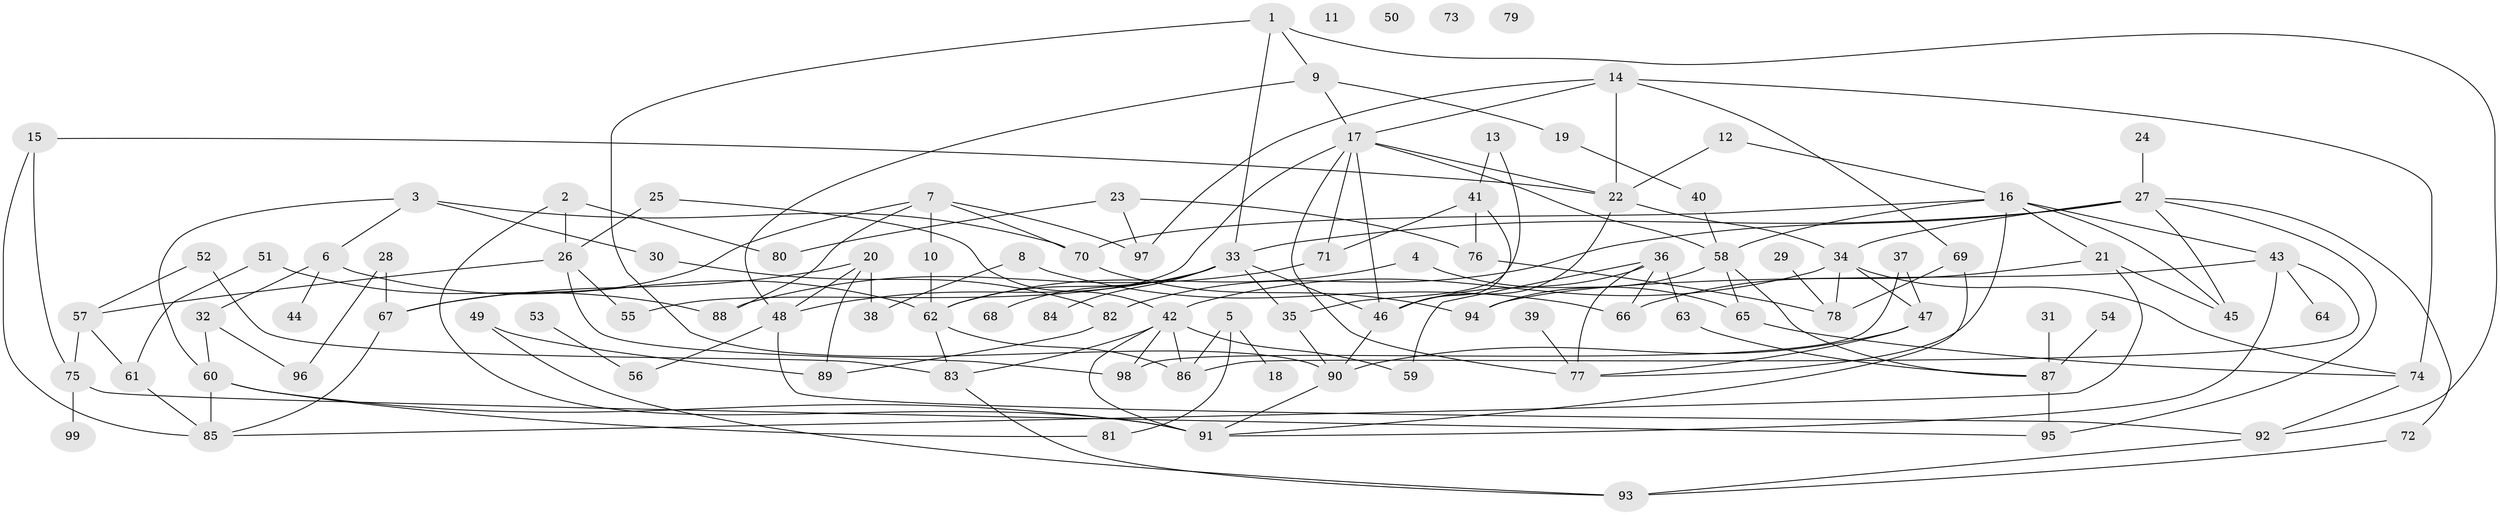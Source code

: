 // Generated by graph-tools (version 1.1) at 2025/33/03/09/25 02:33:24]
// undirected, 99 vertices, 159 edges
graph export_dot {
graph [start="1"]
  node [color=gray90,style=filled];
  1;
  2;
  3;
  4;
  5;
  6;
  7;
  8;
  9;
  10;
  11;
  12;
  13;
  14;
  15;
  16;
  17;
  18;
  19;
  20;
  21;
  22;
  23;
  24;
  25;
  26;
  27;
  28;
  29;
  30;
  31;
  32;
  33;
  34;
  35;
  36;
  37;
  38;
  39;
  40;
  41;
  42;
  43;
  44;
  45;
  46;
  47;
  48;
  49;
  50;
  51;
  52;
  53;
  54;
  55;
  56;
  57;
  58;
  59;
  60;
  61;
  62;
  63;
  64;
  65;
  66;
  67;
  68;
  69;
  70;
  71;
  72;
  73;
  74;
  75;
  76;
  77;
  78;
  79;
  80;
  81;
  82;
  83;
  84;
  85;
  86;
  87;
  88;
  89;
  90;
  91;
  92;
  93;
  94;
  95;
  96;
  97;
  98;
  99;
  1 -- 9;
  1 -- 33;
  1 -- 90;
  1 -- 92;
  2 -- 26;
  2 -- 80;
  2 -- 91;
  3 -- 6;
  3 -- 30;
  3 -- 60;
  3 -- 70;
  4 -- 62;
  4 -- 65;
  5 -- 18;
  5 -- 81;
  5 -- 86;
  6 -- 32;
  6 -- 44;
  6 -- 62;
  7 -- 10;
  7 -- 67;
  7 -- 70;
  7 -- 88;
  7 -- 97;
  8 -- 38;
  8 -- 66;
  9 -- 17;
  9 -- 19;
  9 -- 48;
  10 -- 62;
  12 -- 16;
  12 -- 22;
  13 -- 35;
  13 -- 41;
  14 -- 17;
  14 -- 22;
  14 -- 69;
  14 -- 74;
  14 -- 97;
  15 -- 22;
  15 -- 75;
  15 -- 85;
  16 -- 21;
  16 -- 43;
  16 -- 45;
  16 -- 58;
  16 -- 70;
  16 -- 77;
  17 -- 22;
  17 -- 46;
  17 -- 55;
  17 -- 58;
  17 -- 71;
  17 -- 77;
  19 -- 40;
  20 -- 38;
  20 -- 48;
  20 -- 67;
  20 -- 89;
  21 -- 45;
  21 -- 66;
  21 -- 85;
  22 -- 34;
  22 -- 46;
  23 -- 76;
  23 -- 80;
  23 -- 97;
  24 -- 27;
  25 -- 26;
  25 -- 42;
  26 -- 55;
  26 -- 57;
  26 -- 98;
  27 -- 33;
  27 -- 34;
  27 -- 45;
  27 -- 72;
  27 -- 82;
  27 -- 95;
  28 -- 67;
  28 -- 96;
  29 -- 78;
  30 -- 82;
  31 -- 87;
  32 -- 60;
  32 -- 96;
  33 -- 35;
  33 -- 46;
  33 -- 48;
  33 -- 62;
  33 -- 68;
  33 -- 84;
  34 -- 42;
  34 -- 47;
  34 -- 74;
  34 -- 78;
  35 -- 90;
  36 -- 46;
  36 -- 59;
  36 -- 63;
  36 -- 66;
  36 -- 77;
  37 -- 47;
  37 -- 98;
  39 -- 77;
  40 -- 58;
  41 -- 46;
  41 -- 71;
  41 -- 76;
  42 -- 59;
  42 -- 83;
  42 -- 86;
  42 -- 91;
  42 -- 98;
  43 -- 64;
  43 -- 86;
  43 -- 91;
  43 -- 94;
  46 -- 90;
  47 -- 77;
  47 -- 90;
  48 -- 56;
  48 -- 92;
  49 -- 89;
  49 -- 93;
  51 -- 61;
  51 -- 88;
  52 -- 57;
  52 -- 83;
  53 -- 56;
  54 -- 87;
  57 -- 61;
  57 -- 75;
  58 -- 65;
  58 -- 87;
  58 -- 94;
  60 -- 81;
  60 -- 85;
  60 -- 91;
  61 -- 85;
  62 -- 83;
  62 -- 86;
  63 -- 87;
  65 -- 74;
  67 -- 85;
  69 -- 78;
  69 -- 91;
  70 -- 94;
  71 -- 88;
  72 -- 93;
  74 -- 92;
  75 -- 95;
  75 -- 99;
  76 -- 78;
  82 -- 89;
  83 -- 93;
  87 -- 95;
  90 -- 91;
  92 -- 93;
}
